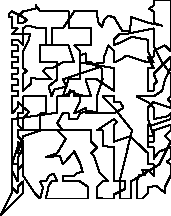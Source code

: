 unitsize(0.001cm);
// 69001.1
draw((200,400)--(200,1000));
draw((200,1000)--(200,1100));
draw((200,1100)--(200,1200));
draw((200,1200)--(200,1300));
draw((200,1300)--(200,1400));
draw((200,1400)--(200,1500));
draw((200,1500)--(200,1600));
draw((200,1600)--(200,1700));
draw((200,1700)--(900,1800));
draw((900,1800)--(1000,1800));
draw((1000,1800)--(1000,2100));
draw((1000,2100)--(1200,2100));
draw((1200,2100)--(1220,2210));
draw((1220,2210)--(1350,2140));
draw((1350,2140)--(1500,2100));
draw((1500,2100)--(1600,2100));
draw((1600,2100)--(1500,2400));
draw((1500,2400)--(1600,2400));
draw((1600,2400)--(1700,2400));
draw((1700,2400)--(2000,2200));
draw((2000,2200)--(2000,2300));
draw((2000,2300)--(2000,2400));
draw((2000,2400)--(2000,2500));
draw((2000,2500)--(2000,2600));
draw((2000,2600)--(1400,2700));
draw((1400,2700)--(1400,2820));
draw((1400,2820)--(1500,2860));
draw((1500,2860)--(1500,2800));
draw((1500,2800)--(1500,2700));
draw((1500,2700)--(1600,2700));
draw((1600,2700)--(1720,2610));
draw((1720,2610)--(1400,2500));
draw((1400,2500)--(1100,2400));
draw((1100,2400)--(1170,2280));
draw((1170,2280)--(950,2220));
draw((950,2220)--(900,2100));
draw((900,2100)--(850,2280));
draw((850,2280)--(1000,2400));
draw((1000,2400)--(1000,2600));
draw((1000,2600)--(1000,2700));
draw((1000,2700)--(900,2700));
draw((900,2700)--(800,2700));
draw((800,2700)--(700,2700));
draw((700,2700)--(700,3000));
draw((700,3000)--(900,3000));
draw((900,3000)--(900,3300));
draw((900,3300)--(1000,3300));
draw((1000,3300)--(1100,3300));
draw((1100,3300)--(1300,3600));
draw((1300,3600)--(1400,3600));
draw((1400,3600)--(1500,3600));
draw((1500,3600)--(1600,3600));
draw((1600,3600)--(1700,3600));
draw((1700,3600)--(1720,3409));
draw((1720,3409)--(1790,3330));
draw((1790,3330)--(1829,3450));
draw((1829,3450)--(1900,3520));
draw((1900,3520)--(2000,3500));
draw((2000,3500)--(2150,3250));
draw((2150,3250)--(2280,3250));
draw((2280,3250)--(2300,3400));
draw((2300,3400)--(2300,3500));
draw((2300,3500)--(2600,3400));
draw((2600,3400)--(2850,3350));
draw((2850,3350)--(2700,3400));
draw((2700,3400)--(2700,3500));
draw((2700,3500)--(2700,3600));
draw((2700,3600)--(2620,3650));
draw((2620,3650)--(2700,3700));
draw((2700,3700)--(2700,3800));
draw((2700,3800)--(3000,3800));
draw((3000,3800)--(3000,3700));
draw((3000,3700)--(3000,3600));
draw((3000,3600)--(3000,3500));
draw((3000,3500)--(3000,3400));
draw((3000,3400)--(3000,3300));
draw((3000,3300)--(3000,3200));
draw((3000,3200)--(3000,3100));
draw((3000,3100)--(3000,3000));
draw((3000,3000)--(3000,2900));
draw((3000,2900)--(2900,3000));
draw((2900,3000)--(2700,2900));
draw((2700,2900)--(2700,2800));
draw((2700,2800)--(2600,2800));
draw((2600,2800)--(2700,2600));
draw((2700,2600)--(2600,2600));
draw((2600,2600)--(2600,2500));
draw((2600,2500)--(2600,2400));
draw((2600,2400)--(2600,2300));
draw((2600,2300)--(2600,2200));
draw((2600,2200)--(2700,2200));
draw((2700,2200)--(2700,2300));
draw((2700,2300)--(2760,2360));
draw((2760,2360)--(2700,2500));
draw((2700,2500)--(3000,2800));
draw((3000,2800)--(3000,2700));
draw((3000,2700)--(3000,2600));
draw((3000,2600)--(2900,2400));
draw((2900,2400)--(2850,2200));
draw((2850,2200)--(2700,2100));
draw((2700,2100)--(2600,2100));
draw((2600,2100)--(2400,2100));
draw((2400,2100)--(2600,2000));
draw((2600,2000)--(2700,1900));
draw((2700,1900)--(2700,1800));
draw((2700,1800)--(2700,1700));
draw((2700,1700)--(2950,1750));
draw((2950,1750)--(3000,1800));
draw((3000,1800)--(3000,1700));
draw((3000,1700)--(2700,1600));
draw((2700,1600)--(2600,1600));
draw((2600,1600)--(2600,1500));
draw((2600,1500)--(2600,1300));
draw((2600,1300)--(2700,1300));
draw((2700,1300)--(2700,1500));
draw((2700,1500)--(3000,1600));
draw((3000,1600)--(3000,1500));
draw((3000,1500)--(2900,1400));
draw((2900,1400)--(3000,1300));
draw((3000,1300)--(2800,900));
draw((2800,900)--(2300,600));
draw((2300,600)--(2300,300));
draw((2300,300)--(2200,300));
draw((2200,300)--(2100,300));
draw((2100,300)--(2100,600));
draw((2100,600)--(2320,1500));
draw((2320,1500)--(2000,1900));
draw((2000,1900)--(1800,2100));
draw((1800,2100)--(2000,2100));
draw((2000,2100)--(2000,2000));
draw((2000,2000)--(2110,2000));
draw((2110,2000)--(2170,1900));
draw((2170,1900)--(2000,1800));
draw((2000,1800)--(1800,1800));
draw((1800,1800)--(1550,1850));
draw((1550,1850)--(1400,1800));
draw((1400,1800)--(1350,1700));
draw((1350,1700)--(1200,1700));
draw((1200,1700)--(1200,1800));
draw((1200,1800)--(1100,1800));
draw((1100,1800)--(1000,1629));
draw((1000,1629)--(1100,1500));
draw((1100,1500)--(900,1500));
draw((900,1500)--(800,1500));
draw((800,1500)--(500,1500));
draw((500,1500)--(300,1500));
draw((300,1500)--(300,1400));
draw((300,1400)--(400,1300));
draw((400,1300)--(400,800));
draw((400,800)--(400,700));
draw((400,700)--(600,400));
draw((600,400)--(700,300));
draw((700,300)--(750,490));
draw((750,490)--(700,600));
draw((700,600)--(800,600));
draw((800,600)--(850,700));
draw((850,700)--(939,740));
draw((939,740)--(1000,600));
draw((1000,600)--(900,600));
draw((900,600)--(850,520));
draw((850,520)--(800,300));
draw((800,300)--(900,300));
draw((900,300)--(1000,300));
draw((1000,300)--(1100,300));
draw((1100,300)--(1200,300));
draw((1200,300)--(1300,300));
draw((1300,300)--(1400,300));
draw((1400,300)--(1550,300));
draw((1550,300)--(1550,500));
draw((1550,500)--(1400,600));
draw((1400,600)--(1300,600));
draw((1300,600)--(1200,600));
draw((1200,600)--(1100,600));
draw((1100,600)--(1100,700));
draw((1100,700)--(1300,700));
draw((1300,700)--(1350,750));
draw((1350,750)--(1450,770));
draw((1450,770)--(1400,930));
draw((1400,930)--(1300,1130));
draw((1300,1130)--(1100,900));
draw((1100,900)--(1050,1050));
draw((1050,1050)--(800,1030));
draw((800,1030)--(1000,1100));
draw((1000,1100)--(1150,1350));
draw((1150,1350)--(1000,1500));
draw((1000,1500)--(1200,1500));
draw((1200,1500)--(1300,1500));
draw((1300,1500)--(1400,1500));
draw((1400,1500)--(1500,1500));
draw((1500,1500)--(1600,1500));
draw((1600,1500)--(1600,1300));
draw((1600,1300)--(1700,1200));
draw((1700,1200)--(1600,1100));
draw((1600,1100)--(1650,1050));
draw((1650,1050)--(1750,750));
draw((1750,750)--(1900,600));
draw((1900,600)--(1800,600));
draw((1800,600)--(1710,510));
draw((1710,510)--(1710,310));
draw((1710,310)--(1800,300));
draw((1800,300)--(1900,300));
draw((1900,300)--(2000,300));
draw((2000,300)--(2000,370));
draw((2000,370)--(2200,469));
draw((2200,469)--(2200,600));
draw((2200,600)--(2000,600));
draw((2000,600)--(2000,800));
draw((2000,800)--(2000,900));
draw((2000,900)--(2000,1000));
draw((2000,1000)--(2000,1100));
draw((2000,1100)--(2000,1200));
draw((2000,1200)--(1800,1230));
draw((1800,1230)--(1800,1500));
draw((1800,1500)--(1700,1500));
draw((1700,1500)--(2000,1700));
draw((2000,1700)--(2060,1650));
draw((2060,1650)--(2000,1600));
draw((2000,1600)--(2000,1500));
draw((2000,1500)--(2000,1400));
draw((2000,1400)--(2000,1300));
draw((2000,1300)--(2290,1400));
draw((2290,1400)--(2390,1300));
draw((2390,1300)--(2600,1100));
draw((2600,1100)--(2600,1000));
draw((2600,1000)--(2600,900));
draw((2600,900)--(2700,900));
draw((2700,900)--(2700,800));
draw((2700,800)--(2700,700));
draw((2700,700)--(2600,800));
draw((2600,800)--(2500,800));
draw((2500,800)--(2550,710));
draw((2550,710)--(2450,710));
draw((2450,710)--(2400,600));
draw((2400,600)--(2400,300));
draw((2400,300)--(2500,300));
draw((2500,300)--(2600,400));
draw((2600,400)--(2600,500));
draw((2600,500)--(2750,520));
draw((2750,520)--(2900,400));
draw((2900,400)--(2900,500));
draw((2900,500)--(3000,700));
draw((3000,700)--(3000,800));
draw((3000,800)--(3000,900));
draw((3000,900)--(2930,950));
draw((2930,950)--(3000,1000));
draw((3000,1000)--(3000,1100));
draw((3000,1100)--(3000,1200));
draw((3000,1200)--(2800,1130));
draw((2800,1130)--(2700,1000));
draw((2700,1000)--(2700,1100));
draw((2700,1100)--(2700,1200));
draw((2700,1200)--(2600,1200));
draw((2600,1200)--(2600,1400));
draw((2600,1400)--(2700,1400));
draw((2700,1400)--(2600,1700));
draw((2600,1700)--(2600,1800));
draw((2600,1800)--(2600,1900));
draw((2600,1900)--(2700,2000));
draw((2700,2000)--(3000,1900));
draw((3000,1900)--(3000,2000));
draw((3000,2000)--(2950,2050));
draw((2950,2050)--(3000,2100));
draw((3000,2100)--(3000,2200));
draw((3000,2200)--(3000,2300));
draw((3000,2300)--(3000,2500));
draw((3000,2500)--(2850,2700));
draw((2850,2700)--(2700,3000));
draw((2700,3000)--(2700,3100));
draw((2700,3100)--(2700,3200));
draw((2700,3200)--(2700,3300));
draw((2700,3300)--(2200,3200));
draw((2200,3200)--(2100,3200));
draw((2100,3200)--(2050,3150));
draw((2050,3150)--(2000,3100));
draw((2000,3100)--(2000,3000));
draw((2000,3000)--(2320,3150));
draw((2320,3150)--(2600,3100));
draw((2600,3100)--(2600,3000));
draw((2600,3000)--(2600,2900));
draw((2600,2900)--(2700,2700));
draw((2700,2700)--(2600,2700));
draw((2600,2700)--(2220,2820));
draw((2220,2820)--(2120,2750));
draw((2120,2750)--(2000,2700));
draw((2000,2700)--(2000,2800));
draw((2000,2800)--(2000,2900));
draw((2000,2900)--(1900,3000));
draw((1900,3000)--(1829,2800));
draw((1829,2800)--(1829,2700));
draw((1829,2700)--(1690,2680));
draw((1690,2680)--(1790,2580));
draw((1790,2580)--(1800,2400));
draw((1800,2400)--(1700,2100));
draw((1700,2100)--(1700,1800));
draw((1700,1800)--(1600,1800));
draw((1600,1800)--(1500,1800));
draw((1500,1800)--(1500,1900));
draw((1500,1900)--(1300,1800));
draw((1300,1800)--(1400,2000));
draw((1400,2000)--(1400,2100));
draw((1400,2100)--(1300,2100));
draw((1300,2100)--(1300,2200));
draw((1300,2200)--(1100,2100));
draw((1100,2100)--(1200,2400));
draw((1200,2400)--(1300,2400));
draw((1300,2400)--(1400,2400));
draw((1400,2400)--(1400,2900));
draw((1400,2900)--(1300,3000));
draw((1300,3000)--(1400,3000));
draw((1400,3000)--(1500,3000));
draw((1500,3000)--(1600,3000));
draw((1600,3000)--(1600,3300));
draw((1600,3300)--(1500,3300));
draw((1500,3300)--(1400,3300));
draw((1400,3300)--(1300,3300));
draw((1300,3300)--(1200,3300));
draw((1200,3300)--(1200,3600));
draw((1200,3600)--(1100,3600));
draw((1100,3600)--(1000,3600));
draw((1000,3600)--(900,3600));
draw((900,3600)--(800,3600));
draw((800,3600)--(700,3600));
draw((700,3600)--(620,3709));
draw((620,3709)--(620,3650));
draw((620,3650)--(400,3600));
draw((400,3600)--(300,3500));
draw((300,3500)--(300,3400));
draw((300,3400)--(400,3400));
draw((400,3400)--(469,3450));
draw((469,3450)--(400,3500));
draw((400,3500)--(200,3600));
draw((200,3600)--(150,3550));
draw((150,3550)--(150,3500));
draw((150,3500)--(200,3500));
draw((200,3500)--(200,3400));
draw((200,3400)--(200,3300));
draw((200,3300)--(300,3300));
draw((300,3300)--(200,3200));
draw((200,3200)--(300,3200));
draw((300,3200)--(520,3200));
draw((520,3200)--(500,3100));
draw((500,3100)--(400,2900));
draw((400,2900)--(400,2800));
draw((400,2800)--(400,2700));
draw((400,2700)--(400,2600));
draw((400,2600)--(469,2550));
draw((469,2550)--(400,2500));
draw((400,2500)--(400,2400));
draw((400,2400)--(400,2300));
draw((400,2300)--(400,2200));
draw((400,2200)--(540,2330));
draw((540,2330)--(540,2430));
draw((540,2430)--(700,2400));
draw((700,2400)--(800,2400));
draw((800,2400)--(900,2400));
draw((900,2400)--(750,2550));
draw((750,2550)--(800,2600));
draw((800,2600)--(910,2600));
draw((910,2600)--(1100,2700));
draw((1100,2700)--(1200,2700));
draw((1200,2700)--(1300,2700));
draw((1300,2700)--(1200,3000));
draw((1200,3000)--(1100,3000));
draw((1100,3000)--(1000,3000));
draw((1000,3000)--(800,3000));
draw((800,3000)--(800,3300));
draw((800,3300)--(700,3300));
draw((700,3300)--(469,3350));
draw((469,3350)--(400,3300));
draw((400,3300)--(400,3200));
draw((400,3200)--(400,3100));
draw((400,3100)--(400,3000));
draw((400,3000)--(300,3100));
draw((300,3100)--(200,3100));
draw((200,3100)--(200,3000));
draw((200,3000)--(300,3000));
draw((300,3000)--(300,2900));
draw((300,2900)--(200,2900));
draw((200,2900)--(200,2800));
draw((200,2800)--(300,2800));
draw((300,2800)--(300,2700));
draw((300,2700)--(200,2700));
draw((200,2700)--(200,2600));
draw((200,2600)--(300,2600));
draw((300,2600)--(300,2500));
draw((300,2500)--(200,2500));
draw((200,2500)--(200,2400));
draw((200,2400)--(300,2400));
draw((300,2400)--(300,2300));
draw((300,2300)--(200,2300));
draw((200,2300)--(200,2200));
draw((200,2200)--(300,2200));
draw((300,2200)--(300,2100));
draw((300,2100)--(200,2100));
draw((200,2100)--(200,2000));
draw((200,2000)--(200,1900));
draw((200,1900)--(200,1800));
draw((200,1800)--(300,1900));
draw((300,1900)--(300,2000));
draw((300,2000)--(500,1829));
draw((500,1829)--(400,1700));
draw((400,1700)--(400,1600));
draw((400,1600)--(400,1500));
draw((400,1500)--(300,1600));
draw((300,1600)--(300,1700));
draw((300,1700)--(300,1800));
draw((300,1800)--(400,1800));
draw((400,1800)--(400,1900));
draw((400,1900)--(400,2000));
draw((400,2000)--(400,2100));
draw((400,2100)--(530,2100));
draw((530,2100)--(700,2100));
draw((700,2100)--(800,2100));
draw((800,2100)--(800,1800));
draw((800,1800)--(700,1800));
draw((700,1800)--(700,1600));
draw((700,1600)--(700,1500));
draw((700,1500)--(400,1400));
draw((400,1400)--(300,1100));
draw((300,1100)--(400,1100));
draw((400,1100)--(400,1000));
draw((400,1000)--(400,900));
draw((400,900)--(300,800));
draw((300,800)--(300,900));
draw((300,900)--(200,900));
draw((200,900)--(300,1200));
draw((300,1200)--(300,1300));
draw((300,1300)--(400,1200));
draw((400,1200)--(300,1000));
draw((300,1000)--(300,700));
draw((300,700)--(300,600));
draw((300,600)--(200,800));
draw((200,800)--(200,700));
draw((200,700)--(200,600));
draw((200,600)--(200,500));
draw((200,500)--(300,400));
draw((300,400)--(300,500));
draw((300,500)--(400,600));
draw((400,600)--(400,500));
draw((400,500)--(400,400));
draw((400,400)--(0,0));
draw((0,0)--(200,400));
